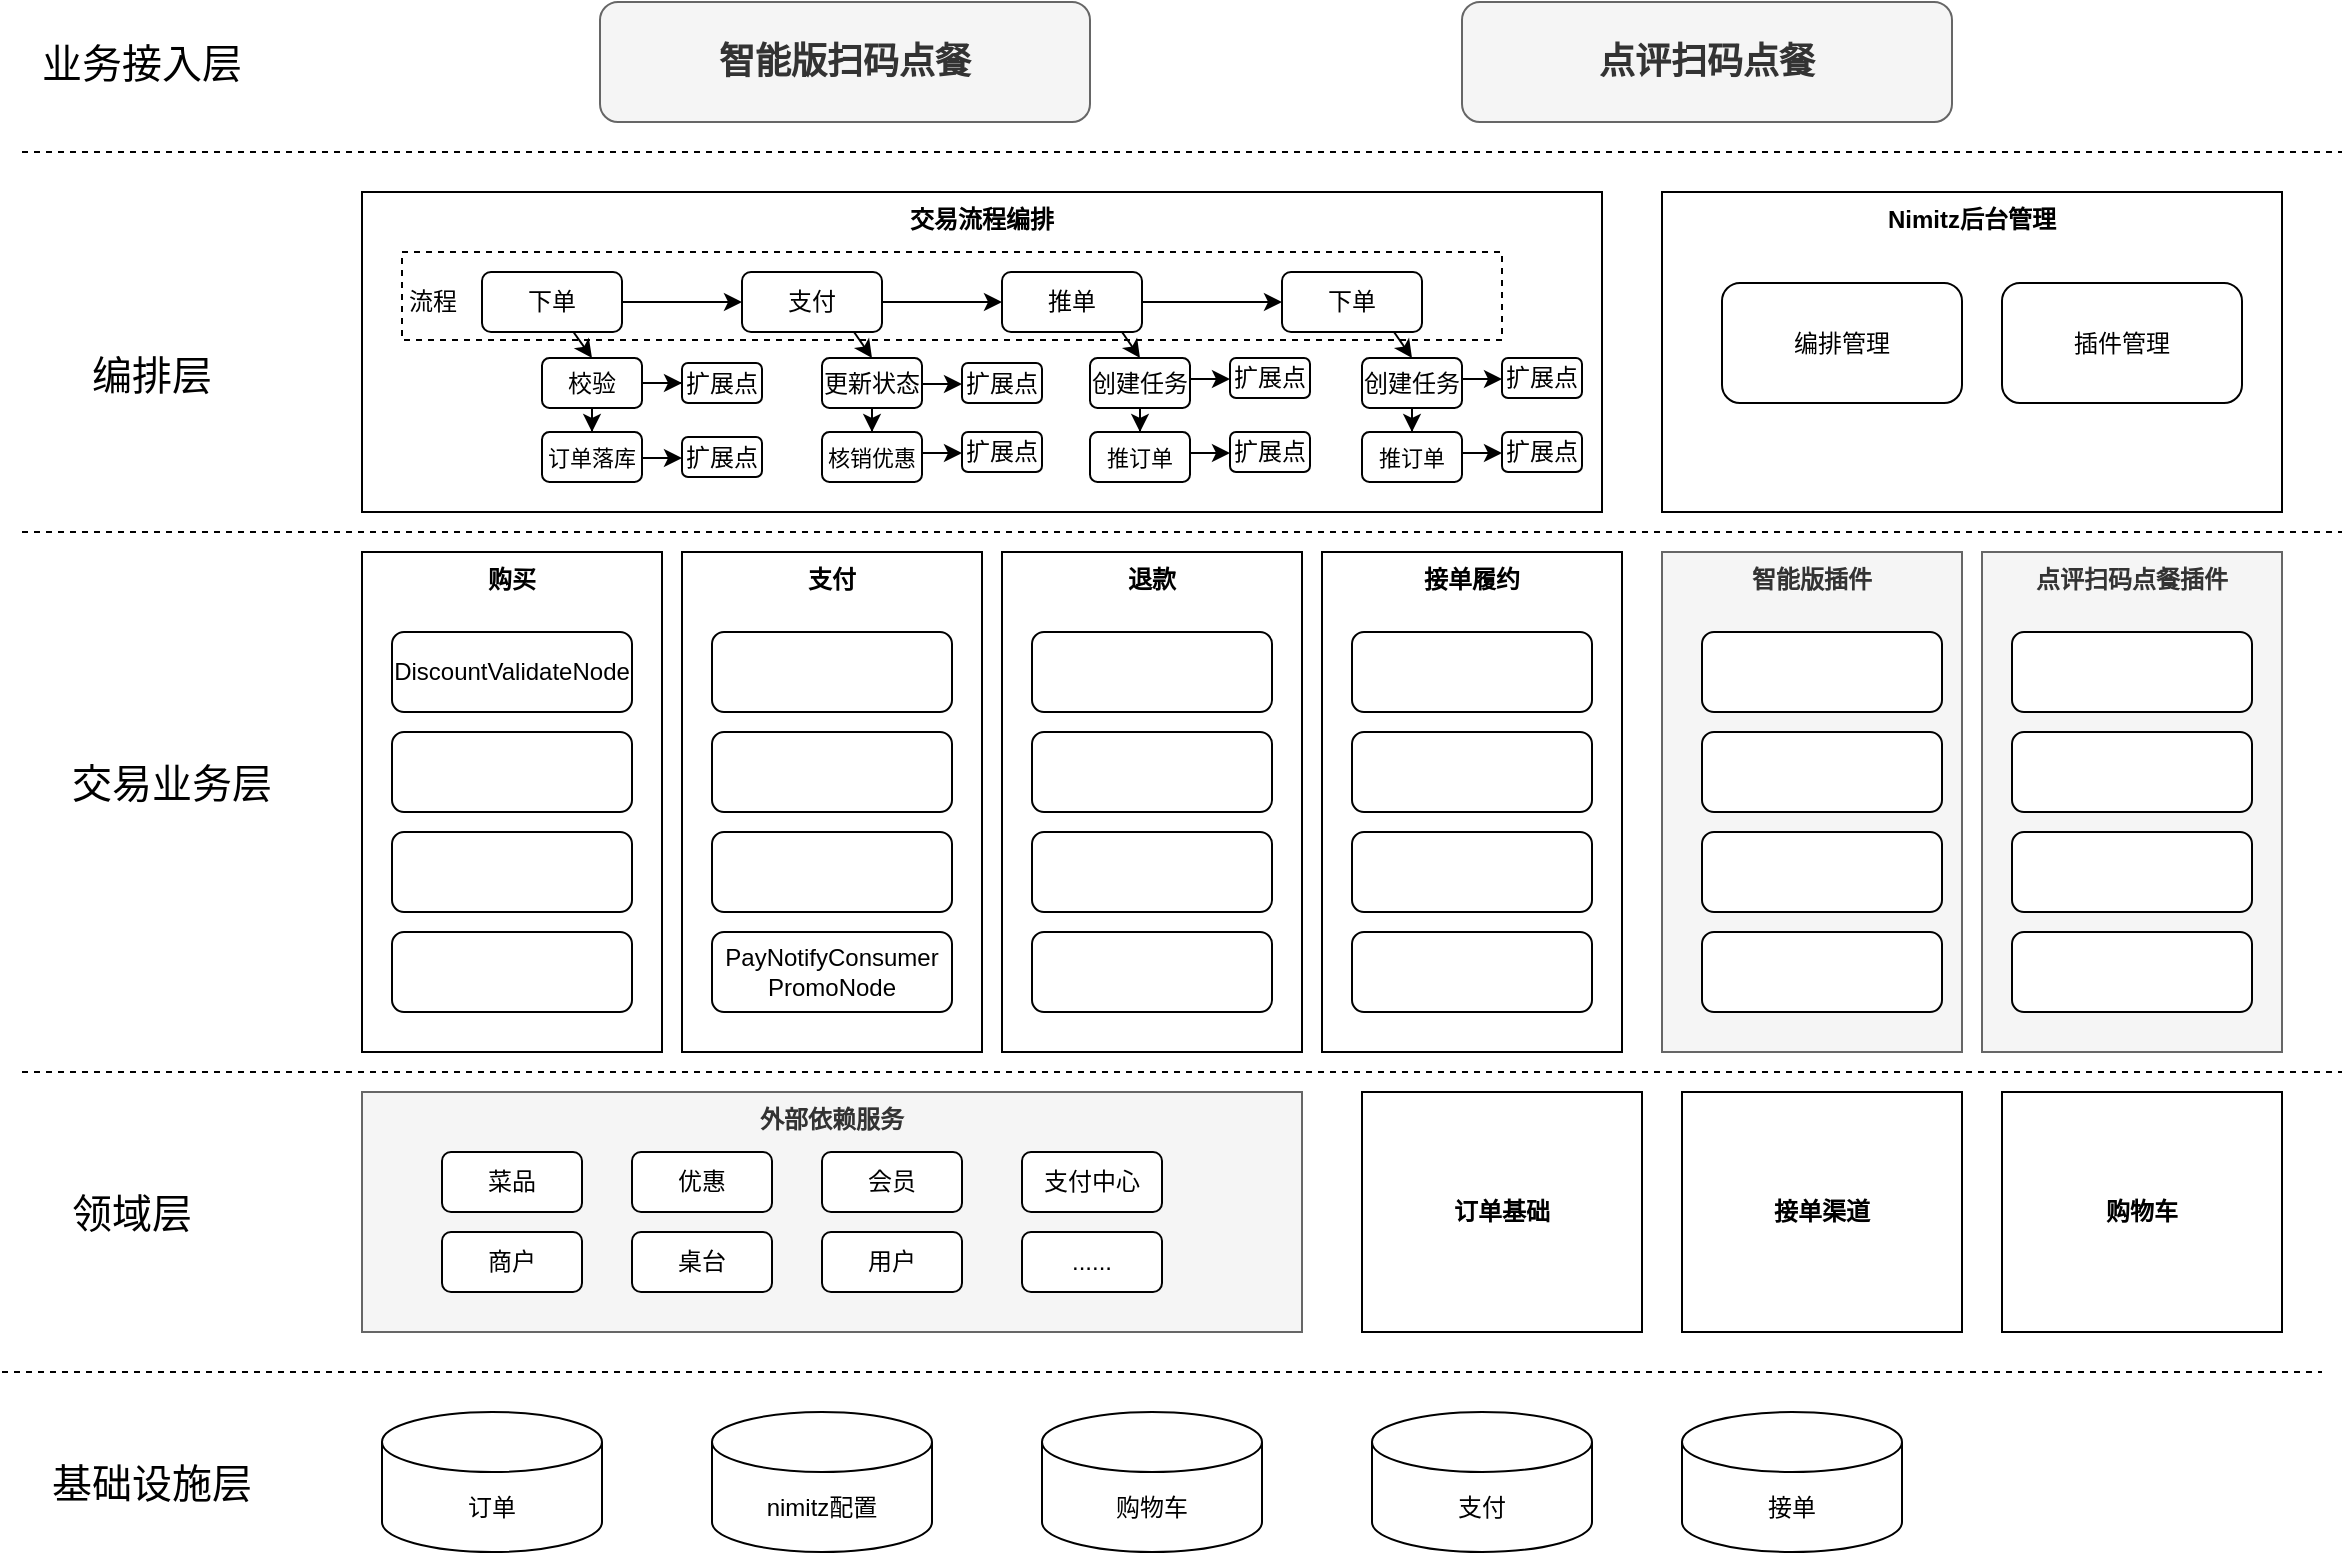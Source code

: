 <mxfile version="21.3.2" type="github">
  <diagram name="第 1 页" id="dyw8CjuS9mqPpPNSeeCG">
    <mxGraphModel dx="2222" dy="958" grid="1" gridSize="10" guides="1" tooltips="1" connect="1" arrows="1" fold="1" page="1" pageScale="1" pageWidth="827" pageHeight="1169" math="0" shadow="0">
      <root>
        <mxCell id="0" />
        <mxCell id="1" parent="0" />
        <mxCell id="CUVC_leN8POWBYtPtf3m-1" value="交易流程编排" style="rounded=0;whiteSpace=wrap;html=1;verticalAlign=top;fontStyle=1" vertex="1" parent="1">
          <mxGeometry x="30" y="120" width="620" height="160" as="geometry" />
        </mxCell>
        <mxCell id="CUVC_leN8POWBYtPtf3m-43" value="" style="rounded=0;whiteSpace=wrap;html=1;dashed=1;" vertex="1" parent="1">
          <mxGeometry x="50" y="150" width="550" height="44" as="geometry" />
        </mxCell>
        <mxCell id="CUVC_leN8POWBYtPtf3m-2" value="Nimitz后台管理" style="rounded=0;whiteSpace=wrap;html=1;verticalAlign=top;fontStyle=1" vertex="1" parent="1">
          <mxGeometry x="680" y="120" width="310" height="160" as="geometry" />
        </mxCell>
        <mxCell id="CUVC_leN8POWBYtPtf3m-7" style="edgeStyle=orthogonalEdgeStyle;rounded=0;orthogonalLoop=1;jettySize=auto;html=1;entryX=0;entryY=0.5;entryDx=0;entryDy=0;" edge="1" parent="1" source="CUVC_leN8POWBYtPtf3m-3" target="CUVC_leN8POWBYtPtf3m-4">
          <mxGeometry relative="1" as="geometry" />
        </mxCell>
        <mxCell id="CUVC_leN8POWBYtPtf3m-12" style="rounded=0;orthogonalLoop=1;jettySize=auto;html=1;entryX=0.5;entryY=0;entryDx=0;entryDy=0;" edge="1" parent="1" source="CUVC_leN8POWBYtPtf3m-3" target="CUVC_leN8POWBYtPtf3m-10">
          <mxGeometry relative="1" as="geometry" />
        </mxCell>
        <mxCell id="CUVC_leN8POWBYtPtf3m-3" value="下单" style="rounded=1;whiteSpace=wrap;html=1;" vertex="1" parent="1">
          <mxGeometry x="90" y="160" width="70" height="30" as="geometry" />
        </mxCell>
        <mxCell id="CUVC_leN8POWBYtPtf3m-8" style="edgeStyle=orthogonalEdgeStyle;rounded=0;orthogonalLoop=1;jettySize=auto;html=1;entryX=0;entryY=0.5;entryDx=0;entryDy=0;" edge="1" parent="1" source="CUVC_leN8POWBYtPtf3m-4" target="CUVC_leN8POWBYtPtf3m-5">
          <mxGeometry relative="1" as="geometry" />
        </mxCell>
        <mxCell id="CUVC_leN8POWBYtPtf3m-4" value="支付" style="rounded=1;whiteSpace=wrap;html=1;" vertex="1" parent="1">
          <mxGeometry x="220" y="160" width="70" height="30" as="geometry" />
        </mxCell>
        <mxCell id="CUVC_leN8POWBYtPtf3m-9" style="edgeStyle=orthogonalEdgeStyle;rounded=0;orthogonalLoop=1;jettySize=auto;html=1;entryX=0;entryY=0.5;entryDx=0;entryDy=0;" edge="1" parent="1" source="CUVC_leN8POWBYtPtf3m-5" target="CUVC_leN8POWBYtPtf3m-6">
          <mxGeometry relative="1" as="geometry" />
        </mxCell>
        <mxCell id="CUVC_leN8POWBYtPtf3m-5" value="推单" style="rounded=1;whiteSpace=wrap;html=1;" vertex="1" parent="1">
          <mxGeometry x="350" y="160" width="70" height="30" as="geometry" />
        </mxCell>
        <mxCell id="CUVC_leN8POWBYtPtf3m-6" value="下单" style="rounded=1;whiteSpace=wrap;html=1;" vertex="1" parent="1">
          <mxGeometry x="490" y="160" width="70" height="30" as="geometry" />
        </mxCell>
        <mxCell id="CUVC_leN8POWBYtPtf3m-13" style="edgeStyle=orthogonalEdgeStyle;rounded=0;orthogonalLoop=1;jettySize=auto;html=1;entryX=0.5;entryY=0;entryDx=0;entryDy=0;" edge="1" parent="1" source="CUVC_leN8POWBYtPtf3m-10" target="CUVC_leN8POWBYtPtf3m-11">
          <mxGeometry relative="1" as="geometry" />
        </mxCell>
        <mxCell id="CUVC_leN8POWBYtPtf3m-24" style="edgeStyle=orthogonalEdgeStyle;rounded=0;orthogonalLoop=1;jettySize=auto;html=1;" edge="1" parent="1" source="CUVC_leN8POWBYtPtf3m-10" target="CUVC_leN8POWBYtPtf3m-23">
          <mxGeometry relative="1" as="geometry" />
        </mxCell>
        <mxCell id="CUVC_leN8POWBYtPtf3m-10" value="校验" style="rounded=1;whiteSpace=wrap;html=1;" vertex="1" parent="1">
          <mxGeometry x="120" y="203" width="50" height="25" as="geometry" />
        </mxCell>
        <mxCell id="CUVC_leN8POWBYtPtf3m-11" value="&lt;font style=&quot;font-size: 11px;&quot;&gt;订单落库&lt;/font&gt;" style="rounded=1;whiteSpace=wrap;html=1;" vertex="1" parent="1">
          <mxGeometry x="120" y="240" width="50" height="25" as="geometry" />
        </mxCell>
        <mxCell id="CUVC_leN8POWBYtPtf3m-14" style="rounded=0;orthogonalLoop=1;jettySize=auto;html=1;entryX=0.5;entryY=0;entryDx=0;entryDy=0;" edge="1" parent="1" target="CUVC_leN8POWBYtPtf3m-16">
          <mxGeometry relative="1" as="geometry">
            <mxPoint x="276" y="190" as="sourcePoint" />
          </mxGeometry>
        </mxCell>
        <mxCell id="CUVC_leN8POWBYtPtf3m-15" style="edgeStyle=orthogonalEdgeStyle;rounded=0;orthogonalLoop=1;jettySize=auto;html=1;entryX=0.5;entryY=0;entryDx=0;entryDy=0;" edge="1" parent="1" source="CUVC_leN8POWBYtPtf3m-16" target="CUVC_leN8POWBYtPtf3m-17">
          <mxGeometry relative="1" as="geometry" />
        </mxCell>
        <mxCell id="CUVC_leN8POWBYtPtf3m-16" value="更新状态" style="rounded=1;whiteSpace=wrap;html=1;" vertex="1" parent="1">
          <mxGeometry x="260" y="203" width="50" height="25" as="geometry" />
        </mxCell>
        <mxCell id="CUVC_leN8POWBYtPtf3m-17" value="&lt;font style=&quot;font-size: 11px;&quot;&gt;核销优惠&lt;/font&gt;" style="rounded=1;whiteSpace=wrap;html=1;" vertex="1" parent="1">
          <mxGeometry x="260" y="240" width="50" height="25" as="geometry" />
        </mxCell>
        <mxCell id="CUVC_leN8POWBYtPtf3m-18" style="rounded=0;orthogonalLoop=1;jettySize=auto;html=1;entryX=0.5;entryY=0;entryDx=0;entryDy=0;" edge="1" parent="1" target="CUVC_leN8POWBYtPtf3m-20">
          <mxGeometry relative="1" as="geometry">
            <mxPoint x="410" y="190" as="sourcePoint" />
          </mxGeometry>
        </mxCell>
        <mxCell id="CUVC_leN8POWBYtPtf3m-19" style="edgeStyle=orthogonalEdgeStyle;rounded=0;orthogonalLoop=1;jettySize=auto;html=1;entryX=0.5;entryY=0;entryDx=0;entryDy=0;" edge="1" parent="1" source="CUVC_leN8POWBYtPtf3m-20" target="CUVC_leN8POWBYtPtf3m-21">
          <mxGeometry relative="1" as="geometry" />
        </mxCell>
        <mxCell id="CUVC_leN8POWBYtPtf3m-20" value="创建任务" style="rounded=1;whiteSpace=wrap;html=1;" vertex="1" parent="1">
          <mxGeometry x="394" y="203" width="50" height="25" as="geometry" />
        </mxCell>
        <mxCell id="CUVC_leN8POWBYtPtf3m-21" value="&lt;font style=&quot;font-size: 11px;&quot;&gt;推订单&lt;/font&gt;" style="rounded=1;whiteSpace=wrap;html=1;" vertex="1" parent="1">
          <mxGeometry x="394" y="240" width="50" height="25" as="geometry" />
        </mxCell>
        <mxCell id="CUVC_leN8POWBYtPtf3m-23" value="扩展点" style="rounded=1;whiteSpace=wrap;html=1;" vertex="1" parent="1">
          <mxGeometry x="190" y="205.5" width="40" height="20" as="geometry" />
        </mxCell>
        <mxCell id="CUVC_leN8POWBYtPtf3m-25" style="edgeStyle=orthogonalEdgeStyle;rounded=0;orthogonalLoop=1;jettySize=auto;html=1;entryX=0;entryY=0.5;entryDx=0;entryDy=0;" edge="1" parent="1" target="CUVC_leN8POWBYtPtf3m-26">
          <mxGeometry relative="1" as="geometry">
            <mxPoint x="170" y="253" as="sourcePoint" />
            <mxPoint x="180" y="250" as="targetPoint" />
          </mxGeometry>
        </mxCell>
        <mxCell id="CUVC_leN8POWBYtPtf3m-26" value="扩展点" style="rounded=1;whiteSpace=wrap;html=1;" vertex="1" parent="1">
          <mxGeometry x="190" y="242.5" width="40" height="20" as="geometry" />
        </mxCell>
        <mxCell id="CUVC_leN8POWBYtPtf3m-27" style="edgeStyle=orthogonalEdgeStyle;rounded=0;orthogonalLoop=1;jettySize=auto;html=1;entryX=0;entryY=0.5;entryDx=0;entryDy=0;" edge="1" parent="1" target="CUVC_leN8POWBYtPtf3m-28">
          <mxGeometry relative="1" as="geometry">
            <mxPoint x="310" y="250.5" as="sourcePoint" />
          </mxGeometry>
        </mxCell>
        <mxCell id="CUVC_leN8POWBYtPtf3m-28" value="扩展点" style="rounded=1;whiteSpace=wrap;html=1;" vertex="1" parent="1">
          <mxGeometry x="330" y="240" width="40" height="20" as="geometry" />
        </mxCell>
        <mxCell id="CUVC_leN8POWBYtPtf3m-29" style="edgeStyle=orthogonalEdgeStyle;rounded=0;orthogonalLoop=1;jettySize=auto;html=1;entryX=0;entryY=0.5;entryDx=0;entryDy=0;" edge="1" parent="1" target="CUVC_leN8POWBYtPtf3m-30">
          <mxGeometry relative="1" as="geometry">
            <mxPoint x="310" y="216" as="sourcePoint" />
          </mxGeometry>
        </mxCell>
        <mxCell id="CUVC_leN8POWBYtPtf3m-30" value="扩展点" style="rounded=1;whiteSpace=wrap;html=1;" vertex="1" parent="1">
          <mxGeometry x="330" y="205.5" width="40" height="20" as="geometry" />
        </mxCell>
        <mxCell id="CUVC_leN8POWBYtPtf3m-31" style="edgeStyle=orthogonalEdgeStyle;rounded=0;orthogonalLoop=1;jettySize=auto;html=1;entryX=0;entryY=0.5;entryDx=0;entryDy=0;" edge="1" parent="1" target="CUVC_leN8POWBYtPtf3m-32">
          <mxGeometry relative="1" as="geometry">
            <mxPoint x="444" y="250.5" as="sourcePoint" />
          </mxGeometry>
        </mxCell>
        <mxCell id="CUVC_leN8POWBYtPtf3m-32" value="扩展点" style="rounded=1;whiteSpace=wrap;html=1;" vertex="1" parent="1">
          <mxGeometry x="464" y="240" width="40" height="20" as="geometry" />
        </mxCell>
        <mxCell id="CUVC_leN8POWBYtPtf3m-33" style="edgeStyle=orthogonalEdgeStyle;rounded=0;orthogonalLoop=1;jettySize=auto;html=1;entryX=0;entryY=0.5;entryDx=0;entryDy=0;" edge="1" parent="1" target="CUVC_leN8POWBYtPtf3m-34">
          <mxGeometry relative="1" as="geometry">
            <mxPoint x="444" y="213.5" as="sourcePoint" />
          </mxGeometry>
        </mxCell>
        <mxCell id="CUVC_leN8POWBYtPtf3m-34" value="扩展点" style="rounded=1;whiteSpace=wrap;html=1;" vertex="1" parent="1">
          <mxGeometry x="464" y="203" width="40" height="20" as="geometry" />
        </mxCell>
        <mxCell id="CUVC_leN8POWBYtPtf3m-35" style="rounded=0;orthogonalLoop=1;jettySize=auto;html=1;entryX=0.5;entryY=0;entryDx=0;entryDy=0;" edge="1" parent="1" target="CUVC_leN8POWBYtPtf3m-37">
          <mxGeometry relative="1" as="geometry">
            <mxPoint x="546" y="190" as="sourcePoint" />
          </mxGeometry>
        </mxCell>
        <mxCell id="CUVC_leN8POWBYtPtf3m-36" style="edgeStyle=orthogonalEdgeStyle;rounded=0;orthogonalLoop=1;jettySize=auto;html=1;entryX=0.5;entryY=0;entryDx=0;entryDy=0;" edge="1" parent="1" source="CUVC_leN8POWBYtPtf3m-37" target="CUVC_leN8POWBYtPtf3m-38">
          <mxGeometry relative="1" as="geometry" />
        </mxCell>
        <mxCell id="CUVC_leN8POWBYtPtf3m-37" value="创建任务" style="rounded=1;whiteSpace=wrap;html=1;" vertex="1" parent="1">
          <mxGeometry x="530" y="203" width="50" height="25" as="geometry" />
        </mxCell>
        <mxCell id="CUVC_leN8POWBYtPtf3m-38" value="&lt;font style=&quot;font-size: 11px;&quot;&gt;推订单&lt;/font&gt;" style="rounded=1;whiteSpace=wrap;html=1;" vertex="1" parent="1">
          <mxGeometry x="530" y="240" width="50" height="25" as="geometry" />
        </mxCell>
        <mxCell id="CUVC_leN8POWBYtPtf3m-39" style="edgeStyle=orthogonalEdgeStyle;rounded=0;orthogonalLoop=1;jettySize=auto;html=1;entryX=0;entryY=0.5;entryDx=0;entryDy=0;" edge="1" parent="1" target="CUVC_leN8POWBYtPtf3m-40">
          <mxGeometry relative="1" as="geometry">
            <mxPoint x="580" y="250.5" as="sourcePoint" />
          </mxGeometry>
        </mxCell>
        <mxCell id="CUVC_leN8POWBYtPtf3m-40" value="扩展点" style="rounded=1;whiteSpace=wrap;html=1;" vertex="1" parent="1">
          <mxGeometry x="600" y="240" width="40" height="20" as="geometry" />
        </mxCell>
        <mxCell id="CUVC_leN8POWBYtPtf3m-41" style="edgeStyle=orthogonalEdgeStyle;rounded=0;orthogonalLoop=1;jettySize=auto;html=1;entryX=0;entryY=0.5;entryDx=0;entryDy=0;" edge="1" parent="1" target="CUVC_leN8POWBYtPtf3m-42">
          <mxGeometry relative="1" as="geometry">
            <mxPoint x="580" y="213.5" as="sourcePoint" />
          </mxGeometry>
        </mxCell>
        <mxCell id="CUVC_leN8POWBYtPtf3m-42" value="扩展点" style="rounded=1;whiteSpace=wrap;html=1;" vertex="1" parent="1">
          <mxGeometry x="600" y="203" width="40" height="20" as="geometry" />
        </mxCell>
        <mxCell id="CUVC_leN8POWBYtPtf3m-44" value="流程" style="text;html=1;align=center;verticalAlign=middle;resizable=0;points=[];autosize=1;strokeColor=none;fillColor=none;" vertex="1" parent="1">
          <mxGeometry x="40" y="160" width="50" height="30" as="geometry" />
        </mxCell>
        <mxCell id="CUVC_leN8POWBYtPtf3m-46" value="编排管理" style="rounded=1;whiteSpace=wrap;html=1;" vertex="1" parent="1">
          <mxGeometry x="710" y="165.5" width="120" height="60" as="geometry" />
        </mxCell>
        <mxCell id="CUVC_leN8POWBYtPtf3m-47" value="插件管理" style="rounded=1;whiteSpace=wrap;html=1;" vertex="1" parent="1">
          <mxGeometry x="850" y="165.5" width="120" height="60" as="geometry" />
        </mxCell>
        <mxCell id="CUVC_leN8POWBYtPtf3m-50" value="购买" style="rounded=0;whiteSpace=wrap;html=1;verticalAlign=top;fontStyle=1" vertex="1" parent="1">
          <mxGeometry x="30" y="300" width="150" height="250" as="geometry" />
        </mxCell>
        <mxCell id="CUVC_leN8POWBYtPtf3m-53" value="支付" style="rounded=0;whiteSpace=wrap;html=1;verticalAlign=top;fontStyle=1" vertex="1" parent="1">
          <mxGeometry x="190" y="300" width="150" height="250" as="geometry" />
        </mxCell>
        <mxCell id="CUVC_leN8POWBYtPtf3m-54" value="退款" style="rounded=0;whiteSpace=wrap;html=1;verticalAlign=top;fontStyle=1" vertex="1" parent="1">
          <mxGeometry x="350" y="300" width="150" height="250" as="geometry" />
        </mxCell>
        <mxCell id="CUVC_leN8POWBYtPtf3m-55" value="接单履约" style="rounded=0;whiteSpace=wrap;html=1;verticalAlign=top;fontStyle=1" vertex="1" parent="1">
          <mxGeometry x="510" y="300" width="150" height="250" as="geometry" />
        </mxCell>
        <mxCell id="CUVC_leN8POWBYtPtf3m-56" value="智能版插件" style="rounded=0;whiteSpace=wrap;html=1;fillColor=#f5f5f5;fontColor=#333333;strokeColor=#666666;verticalAlign=top;fontStyle=1" vertex="1" parent="1">
          <mxGeometry x="680" y="300" width="150" height="250" as="geometry" />
        </mxCell>
        <mxCell id="CUVC_leN8POWBYtPtf3m-57" value="点评扫码点餐插件" style="rounded=0;whiteSpace=wrap;html=1;fillColor=#f5f5f5;fontColor=#333333;strokeColor=#666666;verticalAlign=top;fontStyle=1" vertex="1" parent="1">
          <mxGeometry x="840" y="300" width="150" height="250" as="geometry" />
        </mxCell>
        <mxCell id="CUVC_leN8POWBYtPtf3m-58" value="DiscountValidateNode" style="rounded=1;whiteSpace=wrap;html=1;" vertex="1" parent="1">
          <mxGeometry x="45" y="340" width="120" height="40" as="geometry" />
        </mxCell>
        <mxCell id="CUVC_leN8POWBYtPtf3m-59" value="" style="rounded=1;whiteSpace=wrap;html=1;" vertex="1" parent="1">
          <mxGeometry x="45" y="390" width="120" height="40" as="geometry" />
        </mxCell>
        <mxCell id="CUVC_leN8POWBYtPtf3m-60" value="" style="rounded=1;whiteSpace=wrap;html=1;" vertex="1" parent="1">
          <mxGeometry x="45" y="440" width="120" height="40" as="geometry" />
        </mxCell>
        <mxCell id="CUVC_leN8POWBYtPtf3m-61" value="" style="rounded=1;whiteSpace=wrap;html=1;" vertex="1" parent="1">
          <mxGeometry x="45" y="490" width="120" height="40" as="geometry" />
        </mxCell>
        <mxCell id="CUVC_leN8POWBYtPtf3m-62" value="" style="rounded=1;whiteSpace=wrap;html=1;" vertex="1" parent="1">
          <mxGeometry x="205" y="340" width="120" height="40" as="geometry" />
        </mxCell>
        <mxCell id="CUVC_leN8POWBYtPtf3m-63" value="" style="rounded=1;whiteSpace=wrap;html=1;" vertex="1" parent="1">
          <mxGeometry x="205" y="390" width="120" height="40" as="geometry" />
        </mxCell>
        <mxCell id="CUVC_leN8POWBYtPtf3m-64" value="" style="rounded=1;whiteSpace=wrap;html=1;" vertex="1" parent="1">
          <mxGeometry x="205" y="440" width="120" height="40" as="geometry" />
        </mxCell>
        <mxCell id="CUVC_leN8POWBYtPtf3m-65" value="PayNotifyConsumer&lt;br&gt;PromoNode" style="rounded=1;whiteSpace=wrap;html=1;" vertex="1" parent="1">
          <mxGeometry x="205" y="490" width="120" height="40" as="geometry" />
        </mxCell>
        <mxCell id="CUVC_leN8POWBYtPtf3m-66" value="" style="rounded=1;whiteSpace=wrap;html=1;" vertex="1" parent="1">
          <mxGeometry x="365" y="340" width="120" height="40" as="geometry" />
        </mxCell>
        <mxCell id="CUVC_leN8POWBYtPtf3m-67" value="" style="rounded=1;whiteSpace=wrap;html=1;" vertex="1" parent="1">
          <mxGeometry x="365" y="390" width="120" height="40" as="geometry" />
        </mxCell>
        <mxCell id="CUVC_leN8POWBYtPtf3m-68" value="" style="rounded=1;whiteSpace=wrap;html=1;" vertex="1" parent="1">
          <mxGeometry x="365" y="440" width="120" height="40" as="geometry" />
        </mxCell>
        <mxCell id="CUVC_leN8POWBYtPtf3m-69" value="" style="rounded=1;whiteSpace=wrap;html=1;" vertex="1" parent="1">
          <mxGeometry x="365" y="490" width="120" height="40" as="geometry" />
        </mxCell>
        <mxCell id="CUVC_leN8POWBYtPtf3m-71" value="购物车" style="rounded=0;whiteSpace=wrap;html=1;verticalAlign=middle;fontStyle=1" vertex="1" parent="1">
          <mxGeometry x="850" y="570" width="140" height="120" as="geometry" />
        </mxCell>
        <mxCell id="CUVC_leN8POWBYtPtf3m-72" value="外部依赖服务" style="rounded=0;whiteSpace=wrap;html=1;verticalAlign=top;fontStyle=1;fillColor=#f5f5f5;fontColor=#333333;strokeColor=#666666;" vertex="1" parent="1">
          <mxGeometry x="30" y="570" width="470" height="120" as="geometry" />
        </mxCell>
        <mxCell id="CUVC_leN8POWBYtPtf3m-73" value="菜品" style="rounded=1;whiteSpace=wrap;html=1;" vertex="1" parent="1">
          <mxGeometry x="70" y="600" width="70" height="30" as="geometry" />
        </mxCell>
        <mxCell id="CUVC_leN8POWBYtPtf3m-74" value="优惠" style="rounded=1;whiteSpace=wrap;html=1;" vertex="1" parent="1">
          <mxGeometry x="165" y="600" width="70" height="30" as="geometry" />
        </mxCell>
        <mxCell id="CUVC_leN8POWBYtPtf3m-75" value="会员" style="rounded=1;whiteSpace=wrap;html=1;" vertex="1" parent="1">
          <mxGeometry x="260" y="600" width="70" height="30" as="geometry" />
        </mxCell>
        <mxCell id="CUVC_leN8POWBYtPtf3m-76" value="商户" style="rounded=1;whiteSpace=wrap;html=1;" vertex="1" parent="1">
          <mxGeometry x="70" y="640" width="70" height="30" as="geometry" />
        </mxCell>
        <mxCell id="CUVC_leN8POWBYtPtf3m-77" value="桌台" style="rounded=1;whiteSpace=wrap;html=1;" vertex="1" parent="1">
          <mxGeometry x="165" y="640" width="70" height="30" as="geometry" />
        </mxCell>
        <mxCell id="CUVC_leN8POWBYtPtf3m-78" value="用户" style="rounded=1;whiteSpace=wrap;html=1;" vertex="1" parent="1">
          <mxGeometry x="260" y="640" width="70" height="30" as="geometry" />
        </mxCell>
        <mxCell id="CUVC_leN8POWBYtPtf3m-79" value="订单基础" style="rounded=0;whiteSpace=wrap;html=1;verticalAlign=middle;fontStyle=1" vertex="1" parent="1">
          <mxGeometry x="530" y="570" width="140" height="120" as="geometry" />
        </mxCell>
        <mxCell id="CUVC_leN8POWBYtPtf3m-81" value="接单渠道" style="rounded=0;whiteSpace=wrap;html=1;verticalAlign=middle;fontStyle=1" vertex="1" parent="1">
          <mxGeometry x="690" y="570" width="140" height="120" as="geometry" />
        </mxCell>
        <mxCell id="CUVC_leN8POWBYtPtf3m-82" value="支付中心" style="rounded=1;whiteSpace=wrap;html=1;" vertex="1" parent="1">
          <mxGeometry x="360" y="600" width="70" height="30" as="geometry" />
        </mxCell>
        <mxCell id="CUVC_leN8POWBYtPtf3m-83" value="......" style="rounded=1;whiteSpace=wrap;html=1;" vertex="1" parent="1">
          <mxGeometry x="360" y="640" width="70" height="30" as="geometry" />
        </mxCell>
        <mxCell id="CUVC_leN8POWBYtPtf3m-84" value="" style="rounded=1;whiteSpace=wrap;html=1;" vertex="1" parent="1">
          <mxGeometry x="525" y="340" width="120" height="40" as="geometry" />
        </mxCell>
        <mxCell id="CUVC_leN8POWBYtPtf3m-85" value="" style="rounded=1;whiteSpace=wrap;html=1;" vertex="1" parent="1">
          <mxGeometry x="525" y="390" width="120" height="40" as="geometry" />
        </mxCell>
        <mxCell id="CUVC_leN8POWBYtPtf3m-86" value="" style="rounded=1;whiteSpace=wrap;html=1;" vertex="1" parent="1">
          <mxGeometry x="525" y="440" width="120" height="40" as="geometry" />
        </mxCell>
        <mxCell id="CUVC_leN8POWBYtPtf3m-87" value="" style="rounded=1;whiteSpace=wrap;html=1;" vertex="1" parent="1">
          <mxGeometry x="525" y="490" width="120" height="40" as="geometry" />
        </mxCell>
        <mxCell id="CUVC_leN8POWBYtPtf3m-88" value="" style="rounded=1;whiteSpace=wrap;html=1;" vertex="1" parent="1">
          <mxGeometry x="700" y="340" width="120" height="40" as="geometry" />
        </mxCell>
        <mxCell id="CUVC_leN8POWBYtPtf3m-89" value="" style="rounded=1;whiteSpace=wrap;html=1;" vertex="1" parent="1">
          <mxGeometry x="700" y="390" width="120" height="40" as="geometry" />
        </mxCell>
        <mxCell id="CUVC_leN8POWBYtPtf3m-90" value="" style="rounded=1;whiteSpace=wrap;html=1;" vertex="1" parent="1">
          <mxGeometry x="700" y="440" width="120" height="40" as="geometry" />
        </mxCell>
        <mxCell id="CUVC_leN8POWBYtPtf3m-91" value="" style="rounded=1;whiteSpace=wrap;html=1;" vertex="1" parent="1">
          <mxGeometry x="700" y="490" width="120" height="40" as="geometry" />
        </mxCell>
        <mxCell id="CUVC_leN8POWBYtPtf3m-92" value="" style="rounded=1;whiteSpace=wrap;html=1;" vertex="1" parent="1">
          <mxGeometry x="855" y="340" width="120" height="40" as="geometry" />
        </mxCell>
        <mxCell id="CUVC_leN8POWBYtPtf3m-93" value="" style="rounded=1;whiteSpace=wrap;html=1;" vertex="1" parent="1">
          <mxGeometry x="855" y="390" width="120" height="40" as="geometry" />
        </mxCell>
        <mxCell id="CUVC_leN8POWBYtPtf3m-94" value="" style="rounded=1;whiteSpace=wrap;html=1;" vertex="1" parent="1">
          <mxGeometry x="855" y="440" width="120" height="40" as="geometry" />
        </mxCell>
        <mxCell id="CUVC_leN8POWBYtPtf3m-95" value="" style="rounded=1;whiteSpace=wrap;html=1;" vertex="1" parent="1">
          <mxGeometry x="855" y="490" width="120" height="40" as="geometry" />
        </mxCell>
        <mxCell id="CUVC_leN8POWBYtPtf3m-96" value="&lt;font style=&quot;font-size: 20px;&quot;&gt;编排层&lt;/font&gt;" style="text;html=1;strokeColor=none;fillColor=none;align=center;verticalAlign=middle;whiteSpace=wrap;rounded=0;" vertex="1" parent="1">
          <mxGeometry x="-120" y="195.5" width="90" height="30" as="geometry" />
        </mxCell>
        <mxCell id="CUVC_leN8POWBYtPtf3m-97" value="&lt;span style=&quot;font-size: 20px;&quot;&gt;交易业务层&lt;/span&gt;" style="text;html=1;strokeColor=none;fillColor=none;align=center;verticalAlign=middle;whiteSpace=wrap;rounded=0;" vertex="1" parent="1">
          <mxGeometry x="-120" y="400" width="110" height="30" as="geometry" />
        </mxCell>
        <mxCell id="CUVC_leN8POWBYtPtf3m-98" value="&lt;span style=&quot;font-size: 20px;&quot;&gt;领域层&lt;/span&gt;" style="text;html=1;strokeColor=none;fillColor=none;align=center;verticalAlign=middle;whiteSpace=wrap;rounded=0;" vertex="1" parent="1">
          <mxGeometry x="-140" y="615" width="110" height="30" as="geometry" />
        </mxCell>
        <mxCell id="CUVC_leN8POWBYtPtf3m-100" value="订单" style="shape=cylinder3;whiteSpace=wrap;html=1;boundedLbl=1;backgroundOutline=1;size=15;" vertex="1" parent="1">
          <mxGeometry x="40" y="730" width="110" height="70" as="geometry" />
        </mxCell>
        <mxCell id="CUVC_leN8POWBYtPtf3m-101" value="nimitz配置" style="shape=cylinder3;whiteSpace=wrap;html=1;boundedLbl=1;backgroundOutline=1;size=15;" vertex="1" parent="1">
          <mxGeometry x="205" y="730" width="110" height="70" as="geometry" />
        </mxCell>
        <mxCell id="CUVC_leN8POWBYtPtf3m-102" value="购物车" style="shape=cylinder3;whiteSpace=wrap;html=1;boundedLbl=1;backgroundOutline=1;size=15;" vertex="1" parent="1">
          <mxGeometry x="370" y="730" width="110" height="70" as="geometry" />
        </mxCell>
        <mxCell id="CUVC_leN8POWBYtPtf3m-103" value="支付" style="shape=cylinder3;whiteSpace=wrap;html=1;boundedLbl=1;backgroundOutline=1;size=15;" vertex="1" parent="1">
          <mxGeometry x="535" y="730" width="110" height="70" as="geometry" />
        </mxCell>
        <mxCell id="CUVC_leN8POWBYtPtf3m-104" value="接单" style="shape=cylinder3;whiteSpace=wrap;html=1;boundedLbl=1;backgroundOutline=1;size=15;" vertex="1" parent="1">
          <mxGeometry x="690" y="730" width="110" height="70" as="geometry" />
        </mxCell>
        <mxCell id="CUVC_leN8POWBYtPtf3m-105" value="&lt;span style=&quot;font-size: 20px;&quot;&gt;基础设施层&lt;/span&gt;" style="text;html=1;strokeColor=none;fillColor=none;align=center;verticalAlign=middle;whiteSpace=wrap;rounded=0;" vertex="1" parent="1">
          <mxGeometry x="-130" y="750" width="110" height="30" as="geometry" />
        </mxCell>
        <mxCell id="CUVC_leN8POWBYtPtf3m-106" value="&lt;font style=&quot;font-size: 20px;&quot;&gt;业务接入层&lt;/font&gt;" style="text;html=1;strokeColor=none;fillColor=none;align=center;verticalAlign=middle;whiteSpace=wrap;rounded=0;" vertex="1" parent="1">
          <mxGeometry x="-140" y="40" width="120" height="30" as="geometry" />
        </mxCell>
        <mxCell id="CUVC_leN8POWBYtPtf3m-107" value="智能版扫码点餐" style="rounded=1;whiteSpace=wrap;html=1;fontSize=18;fontStyle=1;fillColor=#f5f5f5;fontColor=#333333;strokeColor=#666666;" vertex="1" parent="1">
          <mxGeometry x="149" y="25" width="245" height="60" as="geometry" />
        </mxCell>
        <mxCell id="CUVC_leN8POWBYtPtf3m-108" value="点评扫码点餐" style="rounded=1;whiteSpace=wrap;html=1;fontSize=18;fontStyle=1;fillColor=#f5f5f5;fontColor=#333333;strokeColor=#666666;" vertex="1" parent="1">
          <mxGeometry x="580" y="25" width="245" height="60" as="geometry" />
        </mxCell>
        <mxCell id="CUVC_leN8POWBYtPtf3m-109" value="" style="endArrow=none;dashed=1;html=1;rounded=0;" edge="1" parent="1">
          <mxGeometry width="50" height="50" relative="1" as="geometry">
            <mxPoint x="-140" y="100" as="sourcePoint" />
            <mxPoint x="1020" y="100" as="targetPoint" />
          </mxGeometry>
        </mxCell>
        <mxCell id="CUVC_leN8POWBYtPtf3m-110" value="" style="endArrow=none;dashed=1;html=1;rounded=0;" edge="1" parent="1">
          <mxGeometry width="50" height="50" relative="1" as="geometry">
            <mxPoint x="-140" y="290.0" as="sourcePoint" />
            <mxPoint x="1020" y="290.0" as="targetPoint" />
          </mxGeometry>
        </mxCell>
        <mxCell id="CUVC_leN8POWBYtPtf3m-111" value="" style="endArrow=none;dashed=1;html=1;rounded=0;" edge="1" parent="1">
          <mxGeometry width="50" height="50" relative="1" as="geometry">
            <mxPoint x="-140" y="560" as="sourcePoint" />
            <mxPoint x="1020" y="560" as="targetPoint" />
          </mxGeometry>
        </mxCell>
        <mxCell id="CUVC_leN8POWBYtPtf3m-112" value="" style="endArrow=none;dashed=1;html=1;rounded=0;" edge="1" parent="1">
          <mxGeometry width="50" height="50" relative="1" as="geometry">
            <mxPoint x="-150" y="710" as="sourcePoint" />
            <mxPoint x="1010" y="710" as="targetPoint" />
          </mxGeometry>
        </mxCell>
      </root>
    </mxGraphModel>
  </diagram>
</mxfile>
